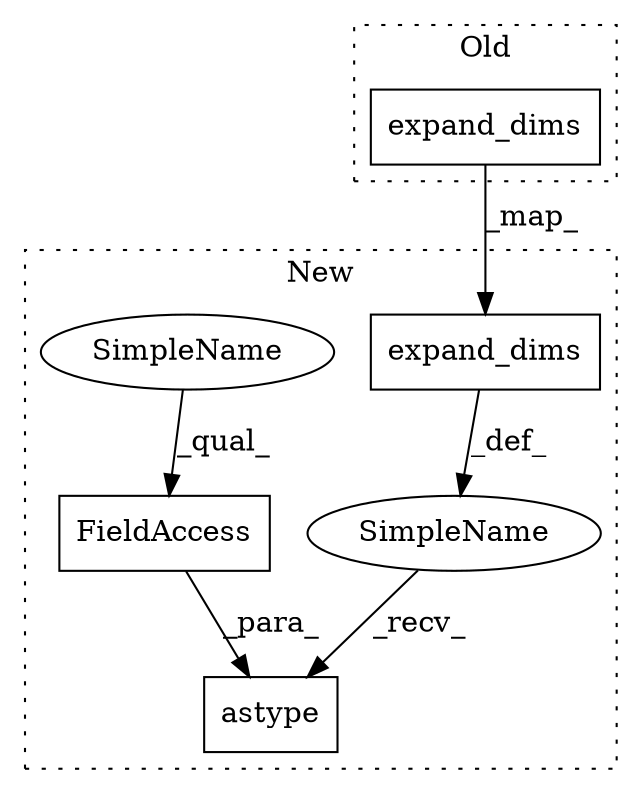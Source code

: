 digraph G {
subgraph cluster0 {
1 [label="expand_dims" a="32" s="961,976" l="12,1" shape="box"];
label = "Old";
style="dotted";
}
subgraph cluster1 {
2 [label="expand_dims" a="32" s="1036,1051" l="12,1" shape="box"];
3 [label="SimpleName" a="42" s="" l="" shape="ellipse"];
4 [label="astype" a="32" s="1053,1073" l="7,1" shape="box"];
5 [label="FieldAccess" a="22" s="1060" l="13" shape="box"];
6 [label="SimpleName" a="42" s="1060" l="5" shape="ellipse"];
label = "New";
style="dotted";
}
1 -> 2 [label="_map_"];
2 -> 3 [label="_def_"];
3 -> 4 [label="_recv_"];
5 -> 4 [label="_para_"];
6 -> 5 [label="_qual_"];
}